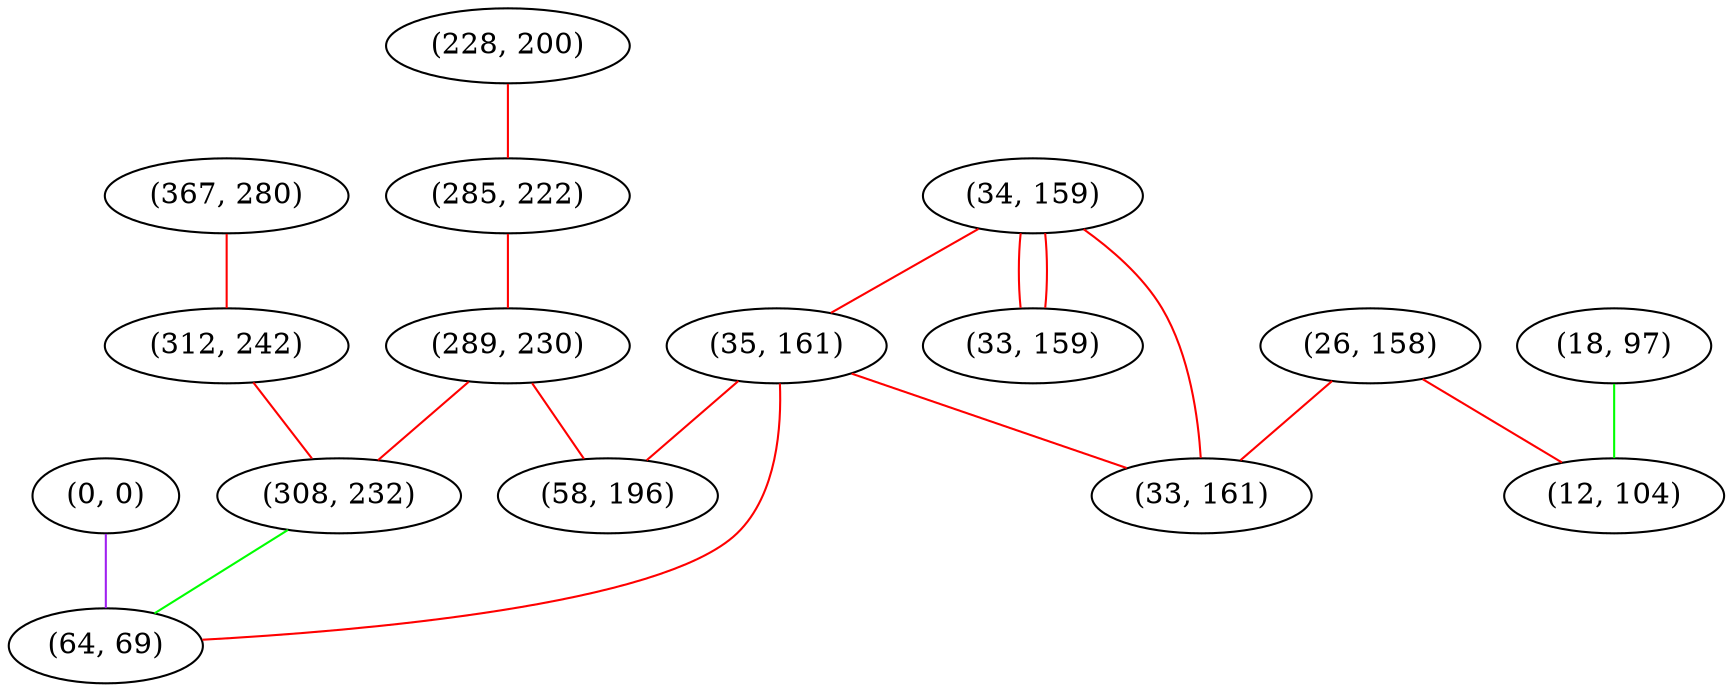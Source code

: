 graph "" {
"(0, 0)";
"(367, 280)";
"(312, 242)";
"(228, 200)";
"(34, 159)";
"(35, 161)";
"(285, 222)";
"(26, 158)";
"(289, 230)";
"(58, 196)";
"(308, 232)";
"(64, 69)";
"(33, 159)";
"(33, 161)";
"(18, 97)";
"(12, 104)";
"(0, 0)" -- "(64, 69)"  [color=purple, key=0, weight=4];
"(367, 280)" -- "(312, 242)"  [color=red, key=0, weight=1];
"(312, 242)" -- "(308, 232)"  [color=red, key=0, weight=1];
"(228, 200)" -- "(285, 222)"  [color=red, key=0, weight=1];
"(34, 159)" -- "(35, 161)"  [color=red, key=0, weight=1];
"(34, 159)" -- "(33, 161)"  [color=red, key=0, weight=1];
"(34, 159)" -- "(33, 159)"  [color=red, key=0, weight=1];
"(34, 159)" -- "(33, 159)"  [color=red, key=1, weight=1];
"(35, 161)" -- "(64, 69)"  [color=red, key=0, weight=1];
"(35, 161)" -- "(33, 161)"  [color=red, key=0, weight=1];
"(35, 161)" -- "(58, 196)"  [color=red, key=0, weight=1];
"(285, 222)" -- "(289, 230)"  [color=red, key=0, weight=1];
"(26, 158)" -- "(33, 161)"  [color=red, key=0, weight=1];
"(26, 158)" -- "(12, 104)"  [color=red, key=0, weight=1];
"(289, 230)" -- "(58, 196)"  [color=red, key=0, weight=1];
"(289, 230)" -- "(308, 232)"  [color=red, key=0, weight=1];
"(308, 232)" -- "(64, 69)"  [color=green, key=0, weight=2];
"(18, 97)" -- "(12, 104)"  [color=green, key=0, weight=2];
}
